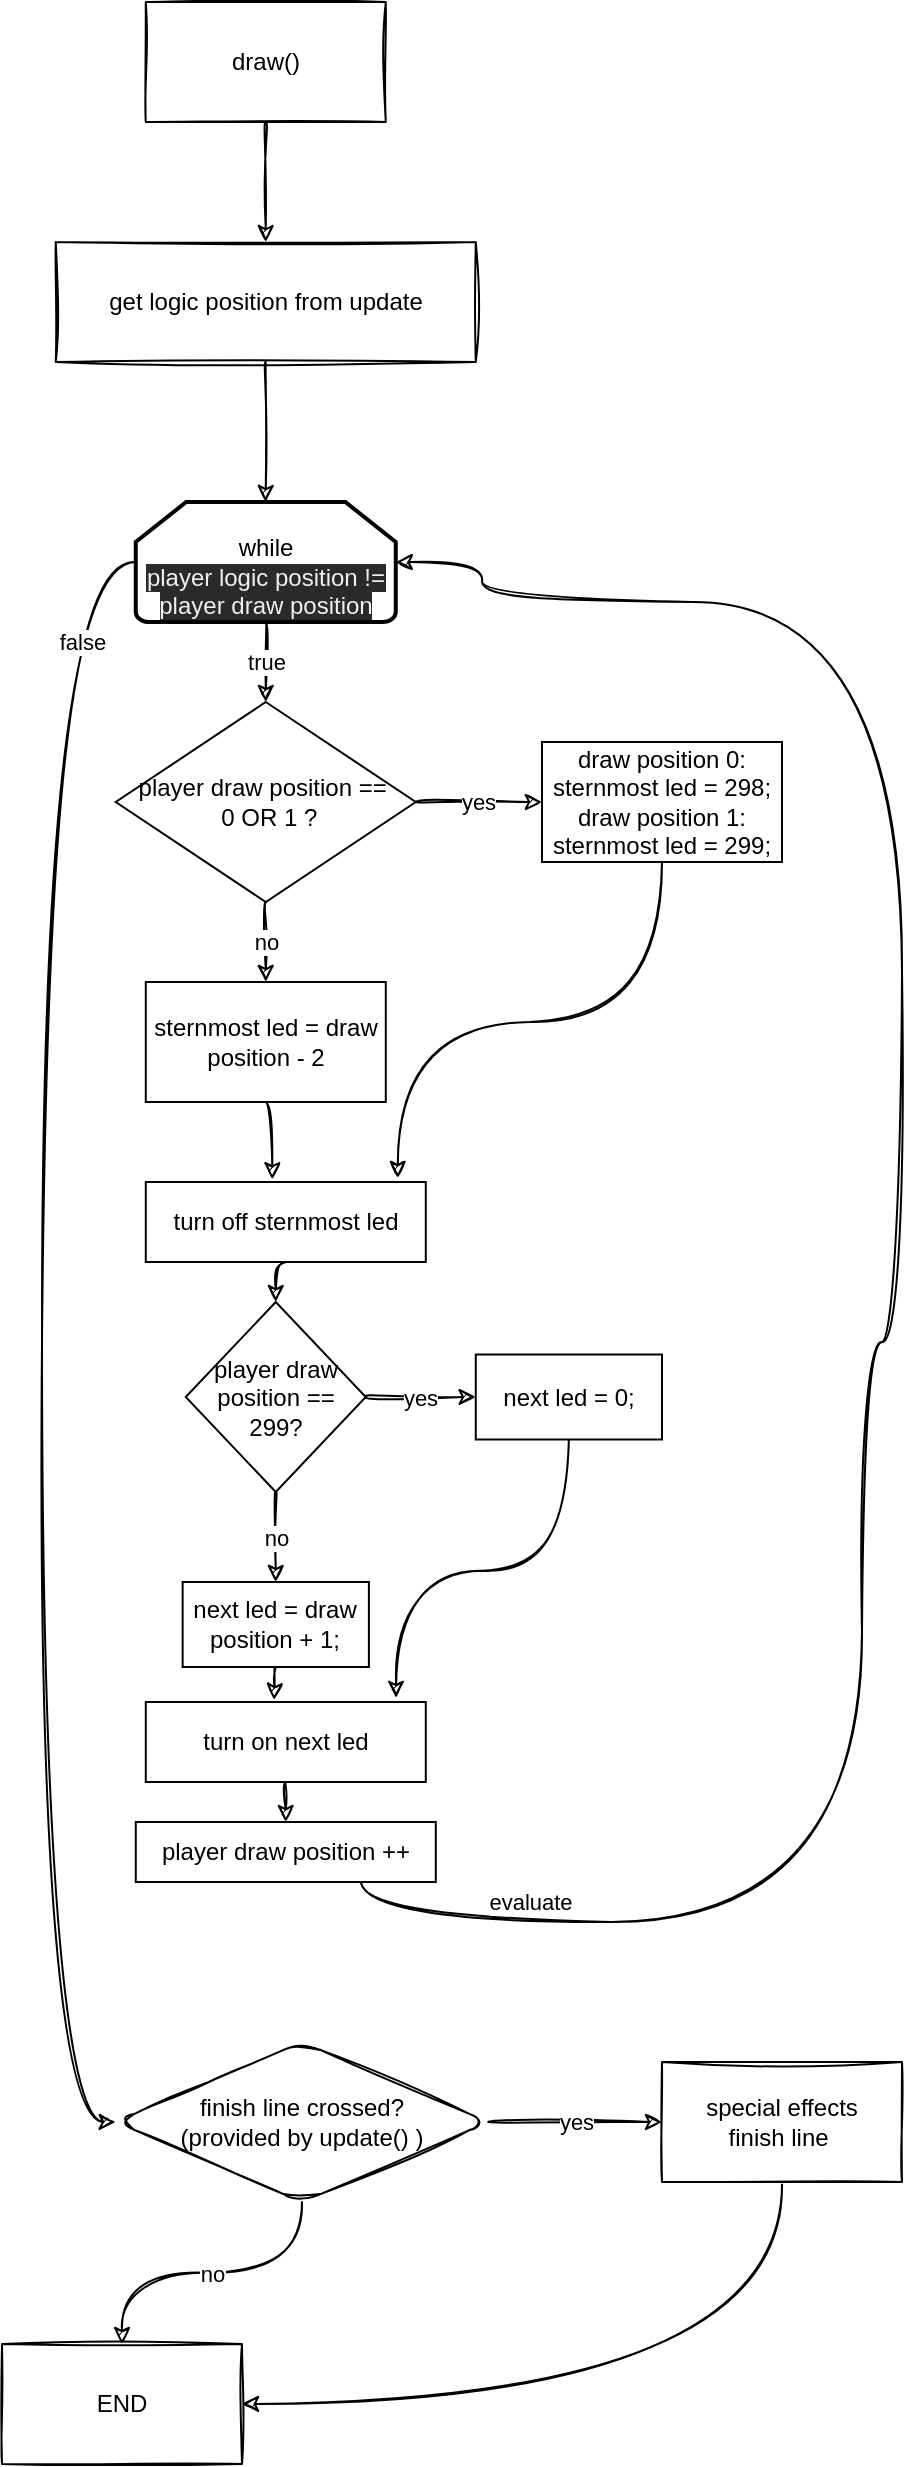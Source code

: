 <mxfile version="14.2.2" type="github">
  <diagram id="C5RBs43oDa-KdzZeNtuy" name="Page-1">
    <mxGraphModel dx="2333" dy="1142" grid="1" gridSize="10" guides="1" tooltips="1" connect="1" arrows="1" fold="1" page="1" pageScale="1" pageWidth="1169" pageHeight="827" math="0" shadow="0">
      <root>
        <mxCell id="WIyWlLk6GJQsqaUBKTNV-0" />
        <mxCell id="WIyWlLk6GJQsqaUBKTNV-1" parent="WIyWlLk6GJQsqaUBKTNV-0" />
        <mxCell id="EvRQyWEs8h8J2FVKh17Y-2" style="edgeStyle=orthogonalEdgeStyle;curved=1;rounded=1;sketch=1;orthogonalLoop=1;jettySize=auto;html=1;entryX=0.5;entryY=0;entryDx=0;entryDy=0;shadow=0;" parent="WIyWlLk6GJQsqaUBKTNV-1" source="EvRQyWEs8h8J2FVKh17Y-0" target="EvRQyWEs8h8J2FVKh17Y-1" edge="1">
          <mxGeometry relative="1" as="geometry" />
        </mxCell>
        <mxCell id="EvRQyWEs8h8J2FVKh17Y-0" value="draw()" style="rounded=0;whiteSpace=wrap;html=1;shadow=0;sketch=1;" parent="WIyWlLk6GJQsqaUBKTNV-1" vertex="1">
          <mxGeometry x="21.88" y="10" width="120" height="60" as="geometry" />
        </mxCell>
        <mxCell id="EvRQyWEs8h8J2FVKh17Y-4" style="edgeStyle=orthogonalEdgeStyle;curved=1;rounded=1;sketch=1;orthogonalLoop=1;jettySize=auto;html=1;exitX=0.5;exitY=1;exitDx=0;exitDy=0;shadow=0;entryX=0.5;entryY=0;entryDx=0;entryDy=0;entryPerimeter=0;" parent="WIyWlLk6GJQsqaUBKTNV-1" source="EvRQyWEs8h8J2FVKh17Y-1" target="Hy6DCgo3xAK5kWwKP3Yh-2" edge="1">
          <mxGeometry relative="1" as="geometry">
            <mxPoint x="225" y="310" as="targetPoint" />
          </mxGeometry>
        </mxCell>
        <mxCell id="EvRQyWEs8h8J2FVKh17Y-1" value="get logic position from update" style="rounded=0;whiteSpace=wrap;html=1;shadow=0;sketch=1;" parent="WIyWlLk6GJQsqaUBKTNV-1" vertex="1">
          <mxGeometry x="-23.12" y="130" width="210" height="60" as="geometry" />
        </mxCell>
        <mxCell id="EvRQyWEs8h8J2FVKh17Y-11" value="yes" style="edgeStyle=orthogonalEdgeStyle;curved=1;rounded=1;sketch=1;orthogonalLoop=1;jettySize=auto;html=1;exitX=1;exitY=0.5;exitDx=0;exitDy=0;entryX=0;entryY=0.5;entryDx=0;entryDy=0;shadow=0;" parent="WIyWlLk6GJQsqaUBKTNV-1" source="EvRQyWEs8h8J2FVKh17Y-5" target="EvRQyWEs8h8J2FVKh17Y-10" edge="1">
          <mxGeometry relative="1" as="geometry" />
        </mxCell>
        <mxCell id="EvRQyWEs8h8J2FVKh17Y-12" value="no" style="edgeStyle=orthogonalEdgeStyle;curved=1;rounded=1;sketch=1;orthogonalLoop=1;jettySize=auto;html=1;exitX=0.5;exitY=1;exitDx=0;exitDy=0;shadow=0;entryX=0.5;entryY=0;entryDx=0;entryDy=0;" parent="WIyWlLk6GJQsqaUBKTNV-1" source="EvRQyWEs8h8J2FVKh17Y-5" target="EvRQyWEs8h8J2FVKh17Y-13" edge="1">
          <mxGeometry relative="1" as="geometry">
            <mxPoint x="203" y="650" as="targetPoint" />
          </mxGeometry>
        </mxCell>
        <mxCell id="EvRQyWEs8h8J2FVKh17Y-5" value="finish line crossed?&lt;br&gt;(provided by update() )" style="rhombus;whiteSpace=wrap;html=1;rounded=1;shadow=0;sketch=1;" parent="WIyWlLk6GJQsqaUBKTNV-1" vertex="1">
          <mxGeometry x="6.88" y="1030" width="186.25" height="80" as="geometry" />
        </mxCell>
        <mxCell id="EvRQyWEs8h8J2FVKh17Y-14" style="edgeStyle=orthogonalEdgeStyle;curved=1;rounded=1;sketch=1;orthogonalLoop=1;jettySize=auto;html=1;exitX=0.5;exitY=1;exitDx=0;exitDy=0;entryX=1;entryY=0.5;entryDx=0;entryDy=0;shadow=0;" parent="WIyWlLk6GJQsqaUBKTNV-1" source="EvRQyWEs8h8J2FVKh17Y-10" target="EvRQyWEs8h8J2FVKh17Y-13" edge="1">
          <mxGeometry relative="1" as="geometry" />
        </mxCell>
        <mxCell id="EvRQyWEs8h8J2FVKh17Y-10" value="special effects&lt;br&gt;finish line&amp;nbsp;" style="rounded=0;whiteSpace=wrap;html=1;shadow=0;sketch=1;" parent="WIyWlLk6GJQsqaUBKTNV-1" vertex="1">
          <mxGeometry x="280" y="1040" width="120" height="60" as="geometry" />
        </mxCell>
        <mxCell id="EvRQyWEs8h8J2FVKh17Y-13" value="END" style="rounded=0;whiteSpace=wrap;html=1;shadow=0;sketch=1;" parent="WIyWlLk6GJQsqaUBKTNV-1" vertex="1">
          <mxGeometry x="-50" y="1181" width="120" height="60" as="geometry" />
        </mxCell>
        <mxCell id="Hy6DCgo3xAK5kWwKP3Yh-32" value="false" style="edgeStyle=orthogonalEdgeStyle;curved=1;sketch=1;orthogonalLoop=1;jettySize=auto;html=1;exitX=0;exitY=0.5;exitDx=0;exitDy=0;exitPerimeter=0;entryX=0;entryY=0.5;entryDx=0;entryDy=0;shadow=0;" edge="1" parent="WIyWlLk6GJQsqaUBKTNV-1" source="Hy6DCgo3xAK5kWwKP3Yh-2" target="EvRQyWEs8h8J2FVKh17Y-5">
          <mxGeometry x="-0.799" y="20" relative="1" as="geometry">
            <Array as="points">
              <mxPoint x="-30" y="290" />
              <mxPoint x="-30" y="1070" />
            </Array>
            <mxPoint as="offset" />
          </mxGeometry>
        </mxCell>
        <mxCell id="Hy6DCgo3xAK5kWwKP3Yh-2" value="&lt;br&gt;while&lt;br&gt;&lt;span style=&quot;color: rgb(240 , 240 , 240) ; font-family: &amp;#34;helvetica&amp;#34; ; font-size: 12px ; font-style: normal ; font-weight: 400 ; letter-spacing: normal ; text-align: center ; text-indent: 0px ; text-transform: none ; word-spacing: 0px ; background-color: rgb(42 , 42 , 42) ; display: inline ; float: none&quot;&gt;player logic position != player draw position&lt;/span&gt;" style="strokeWidth=2;html=1;shape=mxgraph.flowchart.loop_limit;whiteSpace=wrap;" vertex="1" parent="WIyWlLk6GJQsqaUBKTNV-1">
          <mxGeometry x="16.88" y="260" width="130" height="60" as="geometry" />
        </mxCell>
        <mxCell id="Hy6DCgo3xAK5kWwKP3Yh-4" value="evaluate" style="edgeStyle=orthogonalEdgeStyle;curved=1;sketch=1;orthogonalLoop=1;jettySize=auto;html=1;entryX=1;entryY=0.5;entryDx=0;entryDy=0;entryPerimeter=0;shadow=0;exitX=0.75;exitY=1;exitDx=0;exitDy=0;" edge="1" parent="WIyWlLk6GJQsqaUBKTNV-1" source="Hy6DCgo3xAK5kWwKP3Yh-30" target="Hy6DCgo3xAK5kWwKP3Yh-2">
          <mxGeometry x="-0.829" y="10" relative="1" as="geometry">
            <mxPoint x="310" y="890" as="sourcePoint" />
            <Array as="points">
              <mxPoint x="129" y="970" />
              <mxPoint x="380" y="970" />
              <mxPoint x="380" y="680" />
              <mxPoint x="400" y="680" />
              <mxPoint x="400" y="310" />
              <mxPoint x="190" y="310" />
              <mxPoint x="190" y="290" />
            </Array>
            <mxPoint as="offset" />
          </mxGeometry>
        </mxCell>
        <mxCell id="Hy6DCgo3xAK5kWwKP3Yh-21" style="edgeStyle=orthogonalEdgeStyle;curved=1;sketch=1;orthogonalLoop=1;jettySize=auto;html=1;exitX=0.5;exitY=1;exitDx=0;exitDy=0;entryX=1;entryY=0.5;entryDx=0;entryDy=0;shadow=0;" edge="1" parent="WIyWlLk6GJQsqaUBKTNV-1" source="Hy6DCgo3xAK5kWwKP3Yh-3" target="Hy6DCgo3xAK5kWwKP3Yh-19">
          <mxGeometry relative="1" as="geometry" />
        </mxCell>
        <mxCell id="Hy6DCgo3xAK5kWwKP3Yh-3" value="turn off sternmost led" style="rounded=0;whiteSpace=wrap;html=1;" vertex="1" parent="WIyWlLk6GJQsqaUBKTNV-1">
          <mxGeometry x="21.89" y="600" width="140" height="40" as="geometry" />
        </mxCell>
        <mxCell id="Hy6DCgo3xAK5kWwKP3Yh-17" value="yes" style="edgeStyle=orthogonalEdgeStyle;curved=1;sketch=1;orthogonalLoop=1;jettySize=auto;html=1;exitX=1;exitY=0.5;exitDx=0;exitDy=0;entryX=0;entryY=0.5;entryDx=0;entryDy=0;shadow=0;" edge="1" parent="WIyWlLk6GJQsqaUBKTNV-1" source="Hy6DCgo3xAK5kWwKP3Yh-8" target="Hy6DCgo3xAK5kWwKP3Yh-15">
          <mxGeometry relative="1" as="geometry" />
        </mxCell>
        <mxCell id="Hy6DCgo3xAK5kWwKP3Yh-8" value="player draw position ==&amp;nbsp;&lt;br&gt;&amp;nbsp;0 OR 1 ?" style="rhombus;whiteSpace=wrap;html=1;" vertex="1" parent="WIyWlLk6GJQsqaUBKTNV-1">
          <mxGeometry x="6.88" y="360" width="150.01" height="100" as="geometry" />
        </mxCell>
        <mxCell id="Hy6DCgo3xAK5kWwKP3Yh-9" value="true" style="edgeStyle=orthogonalEdgeStyle;curved=1;sketch=1;orthogonalLoop=1;jettySize=auto;html=1;exitX=0.5;exitY=1;exitDx=0;exitDy=0;exitPerimeter=0;entryX=0.5;entryY=0;entryDx=0;entryDy=0;shadow=0;" edge="1" parent="WIyWlLk6GJQsqaUBKTNV-1" source="Hy6DCgo3xAK5kWwKP3Yh-2" target="Hy6DCgo3xAK5kWwKP3Yh-8">
          <mxGeometry relative="1" as="geometry">
            <mxPoint x="215" y="370" as="sourcePoint" />
            <mxPoint x="201.25" y="570" as="targetPoint" />
          </mxGeometry>
        </mxCell>
        <mxCell id="Hy6DCgo3xAK5kWwKP3Yh-14" style="edgeStyle=orthogonalEdgeStyle;curved=1;sketch=1;orthogonalLoop=1;jettySize=auto;html=1;exitX=0.5;exitY=1;exitDx=0;exitDy=0;entryX=0.452;entryY=-0.033;entryDx=0;entryDy=0;entryPerimeter=0;shadow=0;" edge="1" parent="WIyWlLk6GJQsqaUBKTNV-1" source="Hy6DCgo3xAK5kWwKP3Yh-11" target="Hy6DCgo3xAK5kWwKP3Yh-3">
          <mxGeometry relative="1" as="geometry" />
        </mxCell>
        <mxCell id="Hy6DCgo3xAK5kWwKP3Yh-11" value="sternmost led = draw position - 2" style="rounded=0;whiteSpace=wrap;html=1;" vertex="1" parent="WIyWlLk6GJQsqaUBKTNV-1">
          <mxGeometry x="21.89" y="500" width="120" height="60" as="geometry" />
        </mxCell>
        <mxCell id="Hy6DCgo3xAK5kWwKP3Yh-12" value="no" style="edgeStyle=orthogonalEdgeStyle;curved=1;sketch=1;orthogonalLoop=1;jettySize=auto;html=1;exitX=0.5;exitY=1;exitDx=0;exitDy=0;exitPerimeter=0;entryX=0.5;entryY=0;entryDx=0;entryDy=0;shadow=0;" edge="1" parent="WIyWlLk6GJQsqaUBKTNV-1" source="Hy6DCgo3xAK5kWwKP3Yh-8" target="Hy6DCgo3xAK5kWwKP3Yh-11">
          <mxGeometry relative="1" as="geometry">
            <mxPoint x="195.005" y="510" as="sourcePoint" />
            <mxPoint x="201.25" y="630" as="targetPoint" />
          </mxGeometry>
        </mxCell>
        <mxCell id="Hy6DCgo3xAK5kWwKP3Yh-18" style="edgeStyle=orthogonalEdgeStyle;curved=1;sketch=1;orthogonalLoop=1;jettySize=auto;html=1;exitX=0.5;exitY=1;exitDx=0;exitDy=0;entryX=0.9;entryY=-0.05;entryDx=0;entryDy=0;entryPerimeter=0;shadow=0;" edge="1" parent="WIyWlLk6GJQsqaUBKTNV-1" source="Hy6DCgo3xAK5kWwKP3Yh-15" target="Hy6DCgo3xAK5kWwKP3Yh-3">
          <mxGeometry relative="1" as="geometry" />
        </mxCell>
        <mxCell id="Hy6DCgo3xAK5kWwKP3Yh-15" value="draw position 0: sternmost led = 298;&lt;br&gt;draw position 1:&lt;br&gt;sternmost led = 299;" style="rounded=0;whiteSpace=wrap;html=1;" vertex="1" parent="WIyWlLk6GJQsqaUBKTNV-1">
          <mxGeometry x="220" y="380" width="120" height="60" as="geometry" />
        </mxCell>
        <mxCell id="Hy6DCgo3xAK5kWwKP3Yh-22" value="yes" style="edgeStyle=orthogonalEdgeStyle;curved=1;sketch=1;orthogonalLoop=1;jettySize=auto;html=1;exitX=0.5;exitY=1;exitDx=0;exitDy=0;shadow=0;entryX=0;entryY=0.5;entryDx=0;entryDy=0;" edge="1" parent="WIyWlLk6GJQsqaUBKTNV-1" source="Hy6DCgo3xAK5kWwKP3Yh-19" target="Hy6DCgo3xAK5kWwKP3Yh-24">
          <mxGeometry relative="1" as="geometry">
            <mxPoint x="170" y="708" as="targetPoint" />
          </mxGeometry>
        </mxCell>
        <mxCell id="Hy6DCgo3xAK5kWwKP3Yh-23" value="no" style="edgeStyle=orthogonalEdgeStyle;curved=1;sketch=1;orthogonalLoop=1;jettySize=auto;html=1;exitX=0;exitY=0.5;exitDx=0;exitDy=0;shadow=0;entryX=0.5;entryY=0;entryDx=0;entryDy=0;" edge="1" parent="WIyWlLk6GJQsqaUBKTNV-1" source="Hy6DCgo3xAK5kWwKP3Yh-19" target="Hy6DCgo3xAK5kWwKP3Yh-25">
          <mxGeometry relative="1" as="geometry">
            <mxPoint x="87" y="810" as="targetPoint" />
          </mxGeometry>
        </mxCell>
        <mxCell id="Hy6DCgo3xAK5kWwKP3Yh-19" value="player draw position == 299?" style="rhombus;whiteSpace=wrap;html=1;direction=north;" vertex="1" parent="WIyWlLk6GJQsqaUBKTNV-1">
          <mxGeometry x="41.88" y="660" width="90" height="95" as="geometry" />
        </mxCell>
        <mxCell id="Hy6DCgo3xAK5kWwKP3Yh-29" style="edgeStyle=orthogonalEdgeStyle;curved=1;sketch=1;orthogonalLoop=1;jettySize=auto;html=1;exitX=0.5;exitY=1;exitDx=0;exitDy=0;entryX=0.894;entryY=-0.05;entryDx=0;entryDy=0;entryPerimeter=0;shadow=0;" edge="1" parent="WIyWlLk6GJQsqaUBKTNV-1" source="Hy6DCgo3xAK5kWwKP3Yh-24" target="Hy6DCgo3xAK5kWwKP3Yh-27">
          <mxGeometry relative="1" as="geometry" />
        </mxCell>
        <mxCell id="Hy6DCgo3xAK5kWwKP3Yh-24" value="next led = 0;" style="rounded=0;whiteSpace=wrap;html=1;" vertex="1" parent="WIyWlLk6GJQsqaUBKTNV-1">
          <mxGeometry x="186.88" y="686.25" width="93.12" height="42.5" as="geometry" />
        </mxCell>
        <mxCell id="Hy6DCgo3xAK5kWwKP3Yh-28" style="edgeStyle=orthogonalEdgeStyle;curved=1;sketch=1;orthogonalLoop=1;jettySize=auto;html=1;exitX=0.5;exitY=1;exitDx=0;exitDy=0;entryX=0.458;entryY=-0.025;entryDx=0;entryDy=0;entryPerimeter=0;shadow=0;" edge="1" parent="WIyWlLk6GJQsqaUBKTNV-1" source="Hy6DCgo3xAK5kWwKP3Yh-25" target="Hy6DCgo3xAK5kWwKP3Yh-27">
          <mxGeometry relative="1" as="geometry" />
        </mxCell>
        <mxCell id="Hy6DCgo3xAK5kWwKP3Yh-25" value="next led = draw position + 1;" style="rounded=0;whiteSpace=wrap;html=1;" vertex="1" parent="WIyWlLk6GJQsqaUBKTNV-1">
          <mxGeometry x="40.32" y="800" width="93.12" height="42.5" as="geometry" />
        </mxCell>
        <mxCell id="Hy6DCgo3xAK5kWwKP3Yh-31" style="edgeStyle=orthogonalEdgeStyle;curved=1;sketch=1;orthogonalLoop=1;jettySize=auto;html=1;exitX=0.5;exitY=1;exitDx=0;exitDy=0;entryX=0.5;entryY=0;entryDx=0;entryDy=0;shadow=0;" edge="1" parent="WIyWlLk6GJQsqaUBKTNV-1" source="Hy6DCgo3xAK5kWwKP3Yh-27" target="Hy6DCgo3xAK5kWwKP3Yh-30">
          <mxGeometry relative="1" as="geometry" />
        </mxCell>
        <mxCell id="Hy6DCgo3xAK5kWwKP3Yh-27" value="turn on next led" style="rounded=0;whiteSpace=wrap;html=1;" vertex="1" parent="WIyWlLk6GJQsqaUBKTNV-1">
          <mxGeometry x="21.89" y="860" width="140" height="40" as="geometry" />
        </mxCell>
        <mxCell id="Hy6DCgo3xAK5kWwKP3Yh-30" value="player draw position ++" style="rounded=0;whiteSpace=wrap;html=1;" vertex="1" parent="WIyWlLk6GJQsqaUBKTNV-1">
          <mxGeometry x="16.89" y="920" width="150" height="30" as="geometry" />
        </mxCell>
      </root>
    </mxGraphModel>
  </diagram>
</mxfile>
